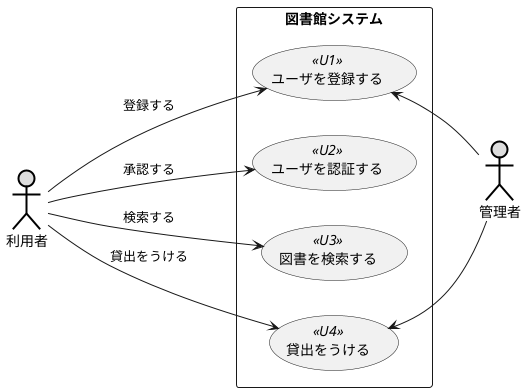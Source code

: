 @startuml 例題3
left to right direction
actor 利用者#DDDDDD;line:black;line.bold;
actor 管理者#DDDDDD;line:black;line.bold;
rectangle 図書館システム {
usecase ユーザを登録する << U1 >>
usecase ユーザを認証する << U2 >>
usecase 図書を検索する << U3 >>
usecase 貸出をうける << U4 >>
}
利用者--> ユーザを登録する :登録する
利用者---> ユーザを認証する :承認する
利用者---> 図書を検索する :検索する
利用者--> 貸出をうける :貸出をうける
ユーザを登録する <-- 管理者 
貸出をうける <-- 管理者
@enduml
